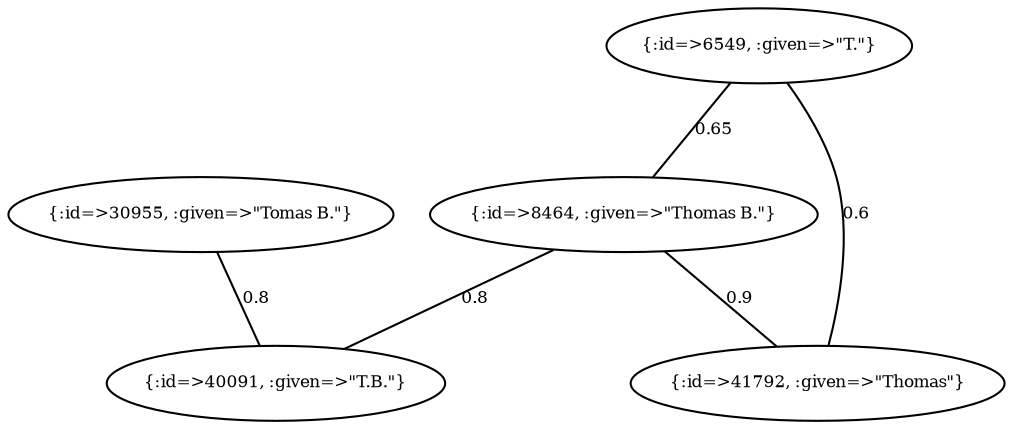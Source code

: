 graph Collector__WeightedGraph {
    "{:id=>6549, :given=>\"T.\"}" [
        fontsize = 8,
        label = "{:id=>6549, :given=>\"T.\"}"
    ]

    "{:id=>8464, :given=>\"Thomas B.\"}" [
        fontsize = 8,
        label = "{:id=>8464, :given=>\"Thomas B.\"}"
    ]

    "{:id=>30955, :given=>\"Tomas B.\"}" [
        fontsize = 8,
        label = "{:id=>30955, :given=>\"Tomas B.\"}"
    ]

    "{:id=>40091, :given=>\"T.B.\"}" [
        fontsize = 8,
        label = "{:id=>40091, :given=>\"T.B.\"}"
    ]

    "{:id=>41792, :given=>\"Thomas\"}" [
        fontsize = 8,
        label = "{:id=>41792, :given=>\"Thomas\"}"
    ]

    "{:id=>6549, :given=>\"T.\"}" -- "{:id=>8464, :given=>\"Thomas B.\"}" [
        fontsize = 8,
        label = 0.65
    ]

    "{:id=>6549, :given=>\"T.\"}" -- "{:id=>41792, :given=>\"Thomas\"}" [
        fontsize = 8,
        label = 0.6
    ]

    "{:id=>8464, :given=>\"Thomas B.\"}" -- "{:id=>40091, :given=>\"T.B.\"}" [
        fontsize = 8,
        label = 0.8
    ]

    "{:id=>8464, :given=>\"Thomas B.\"}" -- "{:id=>41792, :given=>\"Thomas\"}" [
        fontsize = 8,
        label = 0.9
    ]

    "{:id=>30955, :given=>\"Tomas B.\"}" -- "{:id=>40091, :given=>\"T.B.\"}" [
        fontsize = 8,
        label = 0.8
    ]
}
